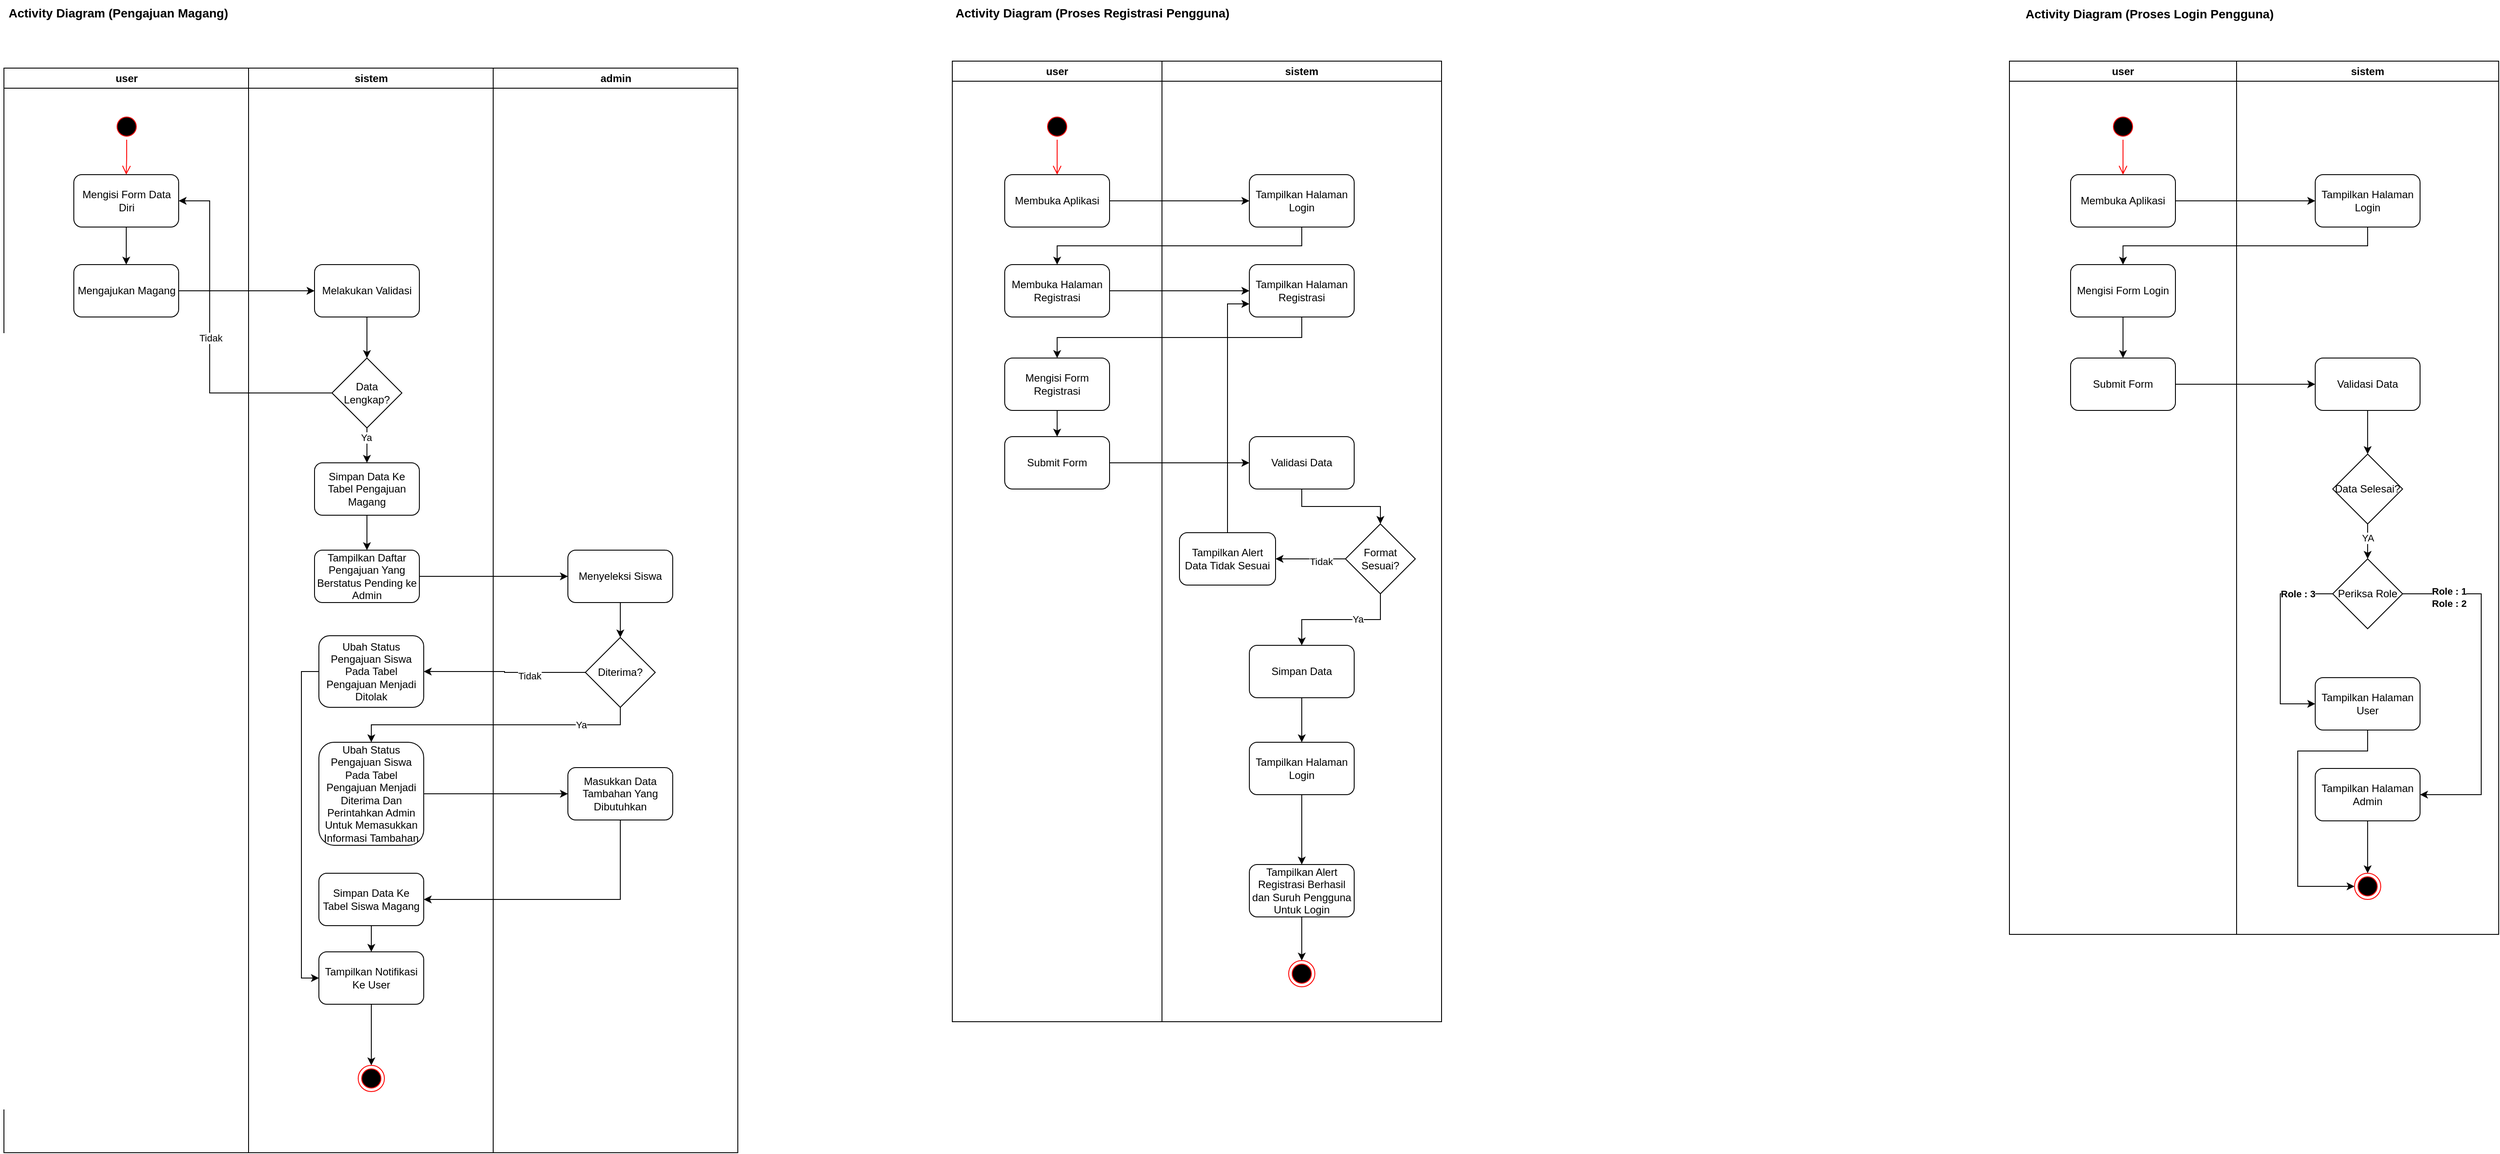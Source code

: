 <mxfile version="24.8.6">
  <diagram name="Page-1" id="e7e014a7-5840-1c2e-5031-d8a46d1fe8dd">
    <mxGraphModel grid="1" page="1" gridSize="10" guides="1" tooltips="1" connect="1" arrows="1" fold="1" pageScale="1" pageWidth="1169" pageHeight="826" background="none" math="0" shadow="0">
      <root>
        <mxCell id="0" />
        <mxCell id="1" parent="0" />
        <mxCell id="2" value="user" style="swimlane;whiteSpace=wrap" vertex="1" parent="1">
          <mxGeometry x="164.5" y="128" width="280" height="1242" as="geometry" />
        </mxCell>
        <mxCell id="z5nUhDxl3ptDscUrDY1l-45" value="Mengisi Form Data Diri" style="rounded=1;whiteSpace=wrap;html=1;" vertex="1" parent="2">
          <mxGeometry x="80" y="122" width="120" height="60" as="geometry" />
        </mxCell>
        <mxCell id="z5nUhDxl3ptDscUrDY1l-47" value="Mengajukan Magang" style="rounded=1;whiteSpace=wrap;html=1;" vertex="1" parent="2">
          <mxGeometry x="80" y="225" width="120" height="60" as="geometry" />
        </mxCell>
        <mxCell id="z5nUhDxl3ptDscUrDY1l-48" value="" style="endArrow=classic;html=1;rounded=0;exitX=0.5;exitY=1;exitDx=0;exitDy=0;entryX=0.5;entryY=0;entryDx=0;entryDy=0;" edge="1" parent="2" source="z5nUhDxl3ptDscUrDY1l-45" target="z5nUhDxl3ptDscUrDY1l-47">
          <mxGeometry width="50" height="50" relative="1" as="geometry">
            <mxPoint x="385.5" y="162" as="sourcePoint" />
            <mxPoint x="140.5" y="222" as="targetPoint" />
          </mxGeometry>
        </mxCell>
        <mxCell id="z5nUhDxl3ptDscUrDY1l-168" value="" style="ellipse;html=1;shape=startState;fillColor=#000000;strokeColor=#ff0000;" vertex="1" parent="2">
          <mxGeometry x="125.5" y="52" width="30" height="30" as="geometry" />
        </mxCell>
        <mxCell id="z5nUhDxl3ptDscUrDY1l-169" value="" style="edgeStyle=orthogonalEdgeStyle;html=1;verticalAlign=bottom;endArrow=open;endSize=8;strokeColor=#ff0000;rounded=0;entryX=0.5;entryY=0;entryDx=0;entryDy=0;" edge="1" parent="2" source="z5nUhDxl3ptDscUrDY1l-168" target="z5nUhDxl3ptDscUrDY1l-45">
          <mxGeometry relative="1" as="geometry">
            <mxPoint x="140.5" y="142" as="targetPoint" />
          </mxGeometry>
        </mxCell>
        <mxCell id="3" value="sistem" style="swimlane;whiteSpace=wrap" vertex="1" parent="1">
          <mxGeometry x="444.5" y="128" width="280" height="1242" as="geometry" />
        </mxCell>
        <mxCell id="z5nUhDxl3ptDscUrDY1l-49" value="Melakukan Validasi" style="rounded=1;whiteSpace=wrap;html=1;" vertex="1" parent="3">
          <mxGeometry x="75.5" y="225" width="120" height="60" as="geometry" />
        </mxCell>
        <mxCell id="z5nUhDxl3ptDscUrDY1l-51" value="Data Lengkap?" style="rhombus;whiteSpace=wrap;html=1;" vertex="1" parent="3">
          <mxGeometry x="95.5" y="332" width="80" height="80" as="geometry" />
        </mxCell>
        <mxCell id="z5nUhDxl3ptDscUrDY1l-52" value="" style="endArrow=classic;html=1;rounded=0;exitX=0.5;exitY=1;exitDx=0;exitDy=0;entryX=0.5;entryY=0;entryDx=0;entryDy=0;" edge="1" parent="3" source="z5nUhDxl3ptDscUrDY1l-49" target="z5nUhDxl3ptDscUrDY1l-51">
          <mxGeometry width="50" height="50" relative="1" as="geometry">
            <mxPoint x="95.5" y="292" as="sourcePoint" />
            <mxPoint x="155.5" y="212" as="targetPoint" />
            <Array as="points" />
          </mxGeometry>
        </mxCell>
        <mxCell id="z5nUhDxl3ptDscUrDY1l-151" value="Simpan Data Ke Tabel Pengajuan Magang" style="rounded=1;whiteSpace=wrap;html=1;" vertex="1" parent="3">
          <mxGeometry x="75.5" y="452" width="120" height="60" as="geometry" />
        </mxCell>
        <mxCell id="z5nUhDxl3ptDscUrDY1l-152" value="" style="endArrow=classic;html=1;rounded=0;exitX=0.5;exitY=1;exitDx=0;exitDy=0;entryX=0.5;entryY=0;entryDx=0;entryDy=0;" edge="1" parent="3" source="z5nUhDxl3ptDscUrDY1l-51" target="z5nUhDxl3ptDscUrDY1l-151">
          <mxGeometry width="50" height="50" relative="1" as="geometry">
            <mxPoint x="-24.5" y="462" as="sourcePoint" />
            <mxPoint x="25.5" y="412" as="targetPoint" />
          </mxGeometry>
        </mxCell>
        <mxCell id="z5nUhDxl3ptDscUrDY1l-242" value="Ya" style="edgeLabel;html=1;align=center;verticalAlign=middle;resizable=0;points=[];" connectable="0" vertex="1" parent="z5nUhDxl3ptDscUrDY1l-152">
          <mxGeometry x="-0.45" y="-1" relative="1" as="geometry">
            <mxPoint as="offset" />
          </mxGeometry>
        </mxCell>
        <mxCell id="z5nUhDxl3ptDscUrDY1l-153" value="Tampilkan Daftar Pengajuan Yang Berstatus Pending ke Admin" style="rounded=1;whiteSpace=wrap;html=1;" vertex="1" parent="3">
          <mxGeometry x="75.5" y="552" width="120" height="60" as="geometry" />
        </mxCell>
        <mxCell id="z5nUhDxl3ptDscUrDY1l-155" value="" style="endArrow=classic;html=1;rounded=0;exitX=0.5;exitY=1;exitDx=0;exitDy=0;entryX=0.5;entryY=0;entryDx=0;entryDy=0;" edge="1" parent="3" source="z5nUhDxl3ptDscUrDY1l-151" target="z5nUhDxl3ptDscUrDY1l-153">
          <mxGeometry width="50" height="50" relative="1" as="geometry">
            <mxPoint x="-24.5" y="462" as="sourcePoint" />
            <mxPoint x="25.5" y="412" as="targetPoint" />
          </mxGeometry>
        </mxCell>
        <mxCell id="z5nUhDxl3ptDscUrDY1l-165" style="edgeStyle=orthogonalEdgeStyle;rounded=0;orthogonalLoop=1;jettySize=auto;html=1;exitX=0.5;exitY=1;exitDx=0;exitDy=0;entryX=0.5;entryY=0;entryDx=0;entryDy=0;" edge="1" parent="3" source="z5nUhDxl3ptDscUrDY1l-162" target="z5nUhDxl3ptDscUrDY1l-164">
          <mxGeometry relative="1" as="geometry" />
        </mxCell>
        <mxCell id="z5nUhDxl3ptDscUrDY1l-162" value="Simpan Data Ke Tabel Siswa Magang" style="rounded=1;whiteSpace=wrap;html=1;" vertex="1" parent="3">
          <mxGeometry x="80.5" y="922" width="120" height="60" as="geometry" />
        </mxCell>
        <mxCell id="z5nUhDxl3ptDscUrDY1l-171" style="edgeStyle=orthogonalEdgeStyle;rounded=0;orthogonalLoop=1;jettySize=auto;html=1;exitX=0.5;exitY=1;exitDx=0;exitDy=0;" edge="1" parent="3" source="z5nUhDxl3ptDscUrDY1l-164" target="z5nUhDxl3ptDscUrDY1l-170">
          <mxGeometry relative="1" as="geometry" />
        </mxCell>
        <mxCell id="z5nUhDxl3ptDscUrDY1l-164" value="Tampilkan Notifikasi Ke User" style="rounded=1;whiteSpace=wrap;html=1;" vertex="1" parent="3">
          <mxGeometry x="80.5" y="1012" width="120" height="60" as="geometry" />
        </mxCell>
        <mxCell id="z5nUhDxl3ptDscUrDY1l-170" value="" style="ellipse;html=1;shape=endState;fillColor=#000000;strokeColor=#ff0000;" vertex="1" parent="3">
          <mxGeometry x="125.5" y="1142" width="30" height="30" as="geometry" />
        </mxCell>
        <mxCell id="z5nUhDxl3ptDscUrDY1l-245" style="edgeStyle=orthogonalEdgeStyle;rounded=0;orthogonalLoop=1;jettySize=auto;html=1;exitX=0;exitY=0.5;exitDx=0;exitDy=0;entryX=0;entryY=0.5;entryDx=0;entryDy=0;" edge="1" parent="3" source="z5nUhDxl3ptDscUrDY1l-243" target="z5nUhDxl3ptDscUrDY1l-164">
          <mxGeometry relative="1" as="geometry" />
        </mxCell>
        <mxCell id="z5nUhDxl3ptDscUrDY1l-243" value="Ubah Status Pengajuan Siswa Pada Tabel Pengajuan Menjadi Ditolak" style="rounded=1;whiteSpace=wrap;html=1;" vertex="1" parent="3">
          <mxGeometry x="80.5" y="650" width="120" height="82" as="geometry" />
        </mxCell>
        <mxCell id="z5nUhDxl3ptDscUrDY1l-244" value="Ubah Status Pengajuan Siswa Pada Tabel Pengajuan Menjadi Diterima Dan Perintahkan Admin Untuk Memasukkan Informasi Tambahan" style="rounded=1;whiteSpace=wrap;html=1;" vertex="1" parent="3">
          <mxGeometry x="80.5" y="772" width="120" height="118" as="geometry" />
        </mxCell>
        <mxCell id="4" value="admin" style="swimlane;whiteSpace=wrap" vertex="1" parent="1">
          <mxGeometry x="724.5" y="128" width="280" height="1242" as="geometry" />
        </mxCell>
        <mxCell id="z5nUhDxl3ptDscUrDY1l-154" value="Menyeleksi Siswa" style="rounded=1;whiteSpace=wrap;html=1;" vertex="1" parent="4">
          <mxGeometry x="85.5" y="552" width="120" height="60" as="geometry" />
        </mxCell>
        <mxCell id="z5nUhDxl3ptDscUrDY1l-157" value="Diterima?" style="rhombus;whiteSpace=wrap;html=1;" vertex="1" parent="4">
          <mxGeometry x="105.5" y="652" width="80" height="80" as="geometry" />
        </mxCell>
        <mxCell id="z5nUhDxl3ptDscUrDY1l-158" value="" style="endArrow=classic;html=1;rounded=0;exitX=0.5;exitY=1;exitDx=0;exitDy=0;" edge="1" parent="4" source="z5nUhDxl3ptDscUrDY1l-154" target="z5nUhDxl3ptDscUrDY1l-157">
          <mxGeometry width="50" height="50" relative="1" as="geometry">
            <mxPoint x="-304.5" y="732" as="sourcePoint" />
            <mxPoint x="-254.5" y="682" as="targetPoint" />
          </mxGeometry>
        </mxCell>
        <mxCell id="z5nUhDxl3ptDscUrDY1l-159" value="Masukkan Data Tambahan Yang Dibutuhkan" style="rounded=1;whiteSpace=wrap;html=1;" vertex="1" parent="4">
          <mxGeometry x="85.5" y="801" width="120" height="60" as="geometry" />
        </mxCell>
        <mxCell id="z5nUhDxl3ptDscUrDY1l-43" value="&lt;b&gt;&lt;font style=&quot;font-size: 14px;&quot;&gt;Activity Diagram (Pengajuan Magang)&lt;/font&gt;&lt;/b&gt;" style="text;html=1;align=center;verticalAlign=middle;resizable=0;points=[];autosize=1;strokeColor=none;fillColor=none;" vertex="1" parent="1">
          <mxGeometry x="160" y="50" width="270" height="30" as="geometry" />
        </mxCell>
        <mxCell id="z5nUhDxl3ptDscUrDY1l-50" value="" style="endArrow=classic;html=1;rounded=0;exitX=1;exitY=0.5;exitDx=0;exitDy=0;entryX=0;entryY=0.5;entryDx=0;entryDy=0;" edge="1" parent="1" source="z5nUhDxl3ptDscUrDY1l-47" target="z5nUhDxl3ptDscUrDY1l-49">
          <mxGeometry width="50" height="50" relative="1" as="geometry">
            <mxPoint x="550" y="390" as="sourcePoint" />
            <mxPoint x="600" y="340" as="targetPoint" />
          </mxGeometry>
        </mxCell>
        <mxCell id="z5nUhDxl3ptDscUrDY1l-53" value="" style="endArrow=classic;html=1;rounded=0;exitX=0;exitY=0.5;exitDx=0;exitDy=0;entryX=1;entryY=0.5;entryDx=0;entryDy=0;" edge="1" parent="1" source="z5nUhDxl3ptDscUrDY1l-51" target="z5nUhDxl3ptDscUrDY1l-45">
          <mxGeometry width="50" height="50" relative="1" as="geometry">
            <mxPoint x="460" y="480" as="sourcePoint" />
            <mxPoint x="510" y="430" as="targetPoint" />
            <Array as="points">
              <mxPoint x="400" y="500" />
              <mxPoint x="400" y="280" />
            </Array>
          </mxGeometry>
        </mxCell>
        <mxCell id="z5nUhDxl3ptDscUrDY1l-54" value="Tidak" style="edgeLabel;html=1;align=center;verticalAlign=middle;resizable=0;points=[];" connectable="0" vertex="1" parent="z5nUhDxl3ptDscUrDY1l-53">
          <mxGeometry x="0.026" y="-1" relative="1" as="geometry">
            <mxPoint as="offset" />
          </mxGeometry>
        </mxCell>
        <mxCell id="z5nUhDxl3ptDscUrDY1l-156" value="" style="endArrow=classic;html=1;rounded=0;exitX=1;exitY=0.5;exitDx=0;exitDy=0;" edge="1" parent="1" source="z5nUhDxl3ptDscUrDY1l-153" target="z5nUhDxl3ptDscUrDY1l-154">
          <mxGeometry width="50" height="50" relative="1" as="geometry">
            <mxPoint x="650" y="720" as="sourcePoint" />
            <mxPoint x="470" y="540" as="targetPoint" />
          </mxGeometry>
        </mxCell>
        <mxCell id="z5nUhDxl3ptDscUrDY1l-163" style="edgeStyle=orthogonalEdgeStyle;rounded=0;orthogonalLoop=1;jettySize=auto;html=1;exitX=0.5;exitY=1;exitDx=0;exitDy=0;entryX=1;entryY=0.5;entryDx=0;entryDy=0;" edge="1" parent="1" source="z5nUhDxl3ptDscUrDY1l-159" target="z5nUhDxl3ptDscUrDY1l-162">
          <mxGeometry relative="1" as="geometry" />
        </mxCell>
        <mxCell id="z5nUhDxl3ptDscUrDY1l-172" value="&lt;b&gt;&lt;font style=&quot;font-size: 14px;&quot;&gt;Activity Diagram (Proses Registrasi Pengguna&lt;/font&gt;&lt;/b&gt;&lt;b style=&quot;background-color: initial;&quot;&gt;&lt;font style=&quot;font-size: 14px;&quot;&gt;)&lt;/font&gt;&lt;/b&gt;" style="text;html=1;align=center;verticalAlign=middle;resizable=0;points=[];autosize=1;strokeColor=none;fillColor=none;" vertex="1" parent="1">
          <mxGeometry x="1240" y="50" width="340" height="30" as="geometry" />
        </mxCell>
        <mxCell id="z5nUhDxl3ptDscUrDY1l-173" value="user" style="swimlane;whiteSpace=wrap;html=1;" vertex="1" parent="1">
          <mxGeometry x="1250" y="120" width="240" height="1100" as="geometry" />
        </mxCell>
        <mxCell id="z5nUhDxl3ptDscUrDY1l-176" value="" style="ellipse;html=1;shape=startState;fillColor=#000000;strokeColor=#ff0000;" vertex="1" parent="z5nUhDxl3ptDscUrDY1l-173">
          <mxGeometry x="105" y="60" width="30" height="30" as="geometry" />
        </mxCell>
        <mxCell id="z5nUhDxl3ptDscUrDY1l-179" value="Membuka Aplikasi" style="rounded=1;whiteSpace=wrap;html=1;" vertex="1" parent="z5nUhDxl3ptDscUrDY1l-173">
          <mxGeometry x="60" y="130" width="120" height="60" as="geometry" />
        </mxCell>
        <mxCell id="z5nUhDxl3ptDscUrDY1l-177" value="" style="edgeStyle=orthogonalEdgeStyle;html=1;verticalAlign=bottom;endArrow=open;endSize=8;strokeColor=#ff0000;rounded=0;entryX=0.5;entryY=0;entryDx=0;entryDy=0;entryPerimeter=0;" edge="1" parent="z5nUhDxl3ptDscUrDY1l-173" source="z5nUhDxl3ptDscUrDY1l-176" target="z5nUhDxl3ptDscUrDY1l-179">
          <mxGeometry relative="1" as="geometry">
            <mxPoint x="120" y="120" as="targetPoint" />
          </mxGeometry>
        </mxCell>
        <mxCell id="z5nUhDxl3ptDscUrDY1l-181" value="Membuka Halaman Registrasi&lt;span style=&quot;color: rgba(0, 0, 0, 0); font-family: monospace; font-size: 0px; text-align: start; text-wrap: nowrap;&quot;&gt;%3CmxGraphModel%3E%3Croot%3E%3CmxCell%20id%3D%220%22%2F%3E%3CmxCell%20id%3D%221%22%20parent%3D%220%22%2F%3E%3CmxCell%20id%3D%222%22%20value%3D%22%22%20style%3D%22rounded%3D1%3BwhiteSpace%3Dwrap%3Bhtml%3D1%3B%22%20vertex%3D%221%22%20parent%3D%221%22%3E%3CmxGeometry%20x%3D%221550%22%20y%3D%22250%22%20width%3D%22120%22%20height%3D%2260%22%20as%3D%22geometry%22%2F%3E%3C%2FmxCell%3E%3C%2Froot%3E%3C%2FmxGraphModel%3E&lt;/span&gt;" style="rounded=1;whiteSpace=wrap;html=1;" vertex="1" parent="z5nUhDxl3ptDscUrDY1l-173">
          <mxGeometry x="60" y="233" width="120" height="60" as="geometry" />
        </mxCell>
        <mxCell id="z5nUhDxl3ptDscUrDY1l-190" style="edgeStyle=orthogonalEdgeStyle;rounded=0;orthogonalLoop=1;jettySize=auto;html=1;exitX=0.5;exitY=1;exitDx=0;exitDy=0;entryX=0.5;entryY=0;entryDx=0;entryDy=0;" edge="1" parent="z5nUhDxl3ptDscUrDY1l-173" source="z5nUhDxl3ptDscUrDY1l-187" target="z5nUhDxl3ptDscUrDY1l-189">
          <mxGeometry relative="1" as="geometry" />
        </mxCell>
        <mxCell id="z5nUhDxl3ptDscUrDY1l-187" value="Mengisi Form Registrasi" style="rounded=1;whiteSpace=wrap;html=1;" vertex="1" parent="z5nUhDxl3ptDscUrDY1l-173">
          <mxGeometry x="60" y="340" width="120" height="60" as="geometry" />
        </mxCell>
        <mxCell id="z5nUhDxl3ptDscUrDY1l-189" value="Submit Form" style="rounded=1;whiteSpace=wrap;html=1;" vertex="1" parent="z5nUhDxl3ptDscUrDY1l-173">
          <mxGeometry x="60" y="430" width="120" height="60" as="geometry" />
        </mxCell>
        <mxCell id="z5nUhDxl3ptDscUrDY1l-174" value="sistem" style="swimlane;whiteSpace=wrap;html=1;" vertex="1" parent="1">
          <mxGeometry x="1490" y="120" width="320" height="1100" as="geometry" />
        </mxCell>
        <mxCell id="z5nUhDxl3ptDscUrDY1l-180" value="Tampilkan Halaman Login" style="rounded=1;whiteSpace=wrap;html=1;" vertex="1" parent="z5nUhDxl3ptDscUrDY1l-174">
          <mxGeometry x="100" y="130" width="120" height="60" as="geometry" />
        </mxCell>
        <mxCell id="z5nUhDxl3ptDscUrDY1l-184" value="Tampilkan Halaman Registrasi" style="rounded=1;whiteSpace=wrap;html=1;" vertex="1" parent="z5nUhDxl3ptDscUrDY1l-174">
          <mxGeometry x="100" y="233" width="120" height="60" as="geometry" />
        </mxCell>
        <mxCell id="z5nUhDxl3ptDscUrDY1l-194" style="edgeStyle=orthogonalEdgeStyle;rounded=0;orthogonalLoop=1;jettySize=auto;html=1;exitX=0.5;exitY=1;exitDx=0;exitDy=0;entryX=0.5;entryY=0;entryDx=0;entryDy=0;" edge="1" parent="z5nUhDxl3ptDscUrDY1l-174" source="z5nUhDxl3ptDscUrDY1l-191" target="z5nUhDxl3ptDscUrDY1l-193">
          <mxGeometry relative="1" as="geometry" />
        </mxCell>
        <mxCell id="z5nUhDxl3ptDscUrDY1l-191" value="Validasi Data" style="rounded=1;whiteSpace=wrap;html=1;" vertex="1" parent="z5nUhDxl3ptDscUrDY1l-174">
          <mxGeometry x="100" y="430" width="120" height="60" as="geometry" />
        </mxCell>
        <mxCell id="z5nUhDxl3ptDscUrDY1l-200" style="edgeStyle=orthogonalEdgeStyle;rounded=0;orthogonalLoop=1;jettySize=auto;html=1;exitX=0;exitY=0.5;exitDx=0;exitDy=0;" edge="1" parent="z5nUhDxl3ptDscUrDY1l-174" source="z5nUhDxl3ptDscUrDY1l-193" target="z5nUhDxl3ptDscUrDY1l-199">
          <mxGeometry relative="1" as="geometry" />
        </mxCell>
        <mxCell id="z5nUhDxl3ptDscUrDY1l-201" value="Tidak" style="edgeLabel;html=1;align=center;verticalAlign=middle;resizable=0;points=[];" connectable="0" vertex="1" parent="z5nUhDxl3ptDscUrDY1l-200">
          <mxGeometry x="-0.286" y="3" relative="1" as="geometry">
            <mxPoint as="offset" />
          </mxGeometry>
        </mxCell>
        <mxCell id="z5nUhDxl3ptDscUrDY1l-251" style="edgeStyle=orthogonalEdgeStyle;rounded=0;orthogonalLoop=1;jettySize=auto;html=1;exitX=0.5;exitY=1;exitDx=0;exitDy=0;entryX=0.5;entryY=0;entryDx=0;entryDy=0;" edge="1" parent="z5nUhDxl3ptDscUrDY1l-174" source="z5nUhDxl3ptDscUrDY1l-193" target="z5nUhDxl3ptDscUrDY1l-195">
          <mxGeometry relative="1" as="geometry" />
        </mxCell>
        <mxCell id="z5nUhDxl3ptDscUrDY1l-252" value="Ya" style="edgeLabel;html=1;align=center;verticalAlign=middle;resizable=0;points=[];" connectable="0" vertex="1" parent="z5nUhDxl3ptDscUrDY1l-251">
          <mxGeometry x="-0.258" y="-1" relative="1" as="geometry">
            <mxPoint as="offset" />
          </mxGeometry>
        </mxCell>
        <mxCell id="z5nUhDxl3ptDscUrDY1l-193" value="Format Sesuai?" style="rhombus;whiteSpace=wrap;html=1;" vertex="1" parent="z5nUhDxl3ptDscUrDY1l-174">
          <mxGeometry x="210" y="530" width="80" height="80" as="geometry" />
        </mxCell>
        <mxCell id="z5nUhDxl3ptDscUrDY1l-202" style="edgeStyle=orthogonalEdgeStyle;rounded=0;orthogonalLoop=1;jettySize=auto;html=1;exitX=0.5;exitY=0;exitDx=0;exitDy=0;entryX=0;entryY=0.75;entryDx=0;entryDy=0;" edge="1" parent="z5nUhDxl3ptDscUrDY1l-174" source="z5nUhDxl3ptDscUrDY1l-199" target="z5nUhDxl3ptDscUrDY1l-184">
          <mxGeometry relative="1" as="geometry" />
        </mxCell>
        <mxCell id="z5nUhDxl3ptDscUrDY1l-199" value="Tampilkan Alert Data Tidak Sesuai" style="rounded=1;whiteSpace=wrap;html=1;" vertex="1" parent="z5nUhDxl3ptDscUrDY1l-174">
          <mxGeometry x="20" y="540" width="110" height="60" as="geometry" />
        </mxCell>
        <mxCell id="z5nUhDxl3ptDscUrDY1l-206" style="edgeStyle=orthogonalEdgeStyle;rounded=0;orthogonalLoop=1;jettySize=auto;html=1;exitX=0.5;exitY=1;exitDx=0;exitDy=0;" edge="1" parent="z5nUhDxl3ptDscUrDY1l-174" source="z5nUhDxl3ptDscUrDY1l-203" target="z5nUhDxl3ptDscUrDY1l-205">
          <mxGeometry relative="1" as="geometry" />
        </mxCell>
        <mxCell id="z5nUhDxl3ptDscUrDY1l-203" value="Tampilkan Halaman Login" style="rounded=1;whiteSpace=wrap;html=1;" vertex="1" parent="z5nUhDxl3ptDscUrDY1l-174">
          <mxGeometry x="100" y="780" width="120" height="60" as="geometry" />
        </mxCell>
        <mxCell id="z5nUhDxl3ptDscUrDY1l-208" style="edgeStyle=orthogonalEdgeStyle;rounded=0;orthogonalLoop=1;jettySize=auto;html=1;exitX=0.5;exitY=1;exitDx=0;exitDy=0;entryX=0.5;entryY=0;entryDx=0;entryDy=0;" edge="1" parent="z5nUhDxl3ptDscUrDY1l-174" source="z5nUhDxl3ptDscUrDY1l-205" target="z5nUhDxl3ptDscUrDY1l-207">
          <mxGeometry relative="1" as="geometry" />
        </mxCell>
        <mxCell id="z5nUhDxl3ptDscUrDY1l-205" value="Tampilkan Alert Registrasi Berhasil dan Suruh Pengguna Untuk Login" style="rounded=1;whiteSpace=wrap;html=1;" vertex="1" parent="z5nUhDxl3ptDscUrDY1l-174">
          <mxGeometry x="100" y="920" width="120" height="60" as="geometry" />
        </mxCell>
        <mxCell id="z5nUhDxl3ptDscUrDY1l-207" value="" style="ellipse;html=1;shape=endState;fillColor=#000000;strokeColor=#ff0000;" vertex="1" parent="z5nUhDxl3ptDscUrDY1l-174">
          <mxGeometry x="145" y="1030" width="30" height="30" as="geometry" />
        </mxCell>
        <mxCell id="z5nUhDxl3ptDscUrDY1l-249" style="edgeStyle=orthogonalEdgeStyle;rounded=0;orthogonalLoop=1;jettySize=auto;html=1;exitX=0.5;exitY=1;exitDx=0;exitDy=0;entryX=0.5;entryY=0;entryDx=0;entryDy=0;" edge="1" parent="z5nUhDxl3ptDscUrDY1l-174" source="z5nUhDxl3ptDscUrDY1l-195" target="z5nUhDxl3ptDscUrDY1l-203">
          <mxGeometry relative="1" as="geometry" />
        </mxCell>
        <mxCell id="z5nUhDxl3ptDscUrDY1l-195" value="Simpan Data" style="rounded=1;whiteSpace=wrap;html=1;" vertex="1" parent="z5nUhDxl3ptDscUrDY1l-174">
          <mxGeometry x="100" y="669" width="120" height="60" as="geometry" />
        </mxCell>
        <mxCell id="z5nUhDxl3ptDscUrDY1l-182" style="edgeStyle=orthogonalEdgeStyle;rounded=0;orthogonalLoop=1;jettySize=auto;html=1;exitX=1;exitY=0.5;exitDx=0;exitDy=0;entryX=0;entryY=0.5;entryDx=0;entryDy=0;" edge="1" parent="1" source="z5nUhDxl3ptDscUrDY1l-179" target="z5nUhDxl3ptDscUrDY1l-180">
          <mxGeometry relative="1" as="geometry" />
        </mxCell>
        <mxCell id="z5nUhDxl3ptDscUrDY1l-185" style="edgeStyle=orthogonalEdgeStyle;rounded=0;orthogonalLoop=1;jettySize=auto;html=1;exitX=0.5;exitY=1;exitDx=0;exitDy=0;entryX=0.5;entryY=0;entryDx=0;entryDy=0;" edge="1" parent="1" source="z5nUhDxl3ptDscUrDY1l-180" target="z5nUhDxl3ptDscUrDY1l-181">
          <mxGeometry relative="1" as="geometry" />
        </mxCell>
        <mxCell id="z5nUhDxl3ptDscUrDY1l-186" style="edgeStyle=orthogonalEdgeStyle;rounded=0;orthogonalLoop=1;jettySize=auto;html=1;exitX=1;exitY=0.5;exitDx=0;exitDy=0;entryX=0;entryY=0.5;entryDx=0;entryDy=0;" edge="1" parent="1" source="z5nUhDxl3ptDscUrDY1l-181" target="z5nUhDxl3ptDscUrDY1l-184">
          <mxGeometry relative="1" as="geometry" />
        </mxCell>
        <mxCell id="z5nUhDxl3ptDscUrDY1l-188" style="edgeStyle=orthogonalEdgeStyle;rounded=0;orthogonalLoop=1;jettySize=auto;html=1;exitX=0.5;exitY=1;exitDx=0;exitDy=0;entryX=0.5;entryY=0;entryDx=0;entryDy=0;" edge="1" parent="1" source="z5nUhDxl3ptDscUrDY1l-184" target="z5nUhDxl3ptDscUrDY1l-187">
          <mxGeometry relative="1" as="geometry" />
        </mxCell>
        <mxCell id="z5nUhDxl3ptDscUrDY1l-192" style="edgeStyle=orthogonalEdgeStyle;rounded=0;orthogonalLoop=1;jettySize=auto;html=1;exitX=1;exitY=0.5;exitDx=0;exitDy=0;" edge="1" parent="1" source="z5nUhDxl3ptDscUrDY1l-189" target="z5nUhDxl3ptDscUrDY1l-191">
          <mxGeometry relative="1" as="geometry" />
        </mxCell>
        <mxCell id="z5nUhDxl3ptDscUrDY1l-210" value="user" style="swimlane;whiteSpace=wrap;html=1;" vertex="1" parent="1">
          <mxGeometry x="2460" y="120" width="260" height="1000" as="geometry" />
        </mxCell>
        <mxCell id="z5nUhDxl3ptDscUrDY1l-213" value="" style="ellipse;html=1;shape=startState;fillColor=#000000;strokeColor=#ff0000;" vertex="1" parent="z5nUhDxl3ptDscUrDY1l-210">
          <mxGeometry x="115" y="60" width="30" height="30" as="geometry" />
        </mxCell>
        <mxCell id="z5nUhDxl3ptDscUrDY1l-215" value="Membuka Aplikasi" style="rounded=1;whiteSpace=wrap;html=1;" vertex="1" parent="z5nUhDxl3ptDscUrDY1l-210">
          <mxGeometry x="70" y="130" width="120" height="60" as="geometry" />
        </mxCell>
        <mxCell id="z5nUhDxl3ptDscUrDY1l-214" value="" style="edgeStyle=orthogonalEdgeStyle;html=1;verticalAlign=bottom;endArrow=open;endSize=8;strokeColor=#ff0000;rounded=0;" edge="1" parent="z5nUhDxl3ptDscUrDY1l-210" source="z5nUhDxl3ptDscUrDY1l-213" target="z5nUhDxl3ptDscUrDY1l-215">
          <mxGeometry relative="1" as="geometry">
            <mxPoint x="245" y="250" as="targetPoint" />
          </mxGeometry>
        </mxCell>
        <mxCell id="z5nUhDxl3ptDscUrDY1l-223" style="edgeStyle=orthogonalEdgeStyle;rounded=0;orthogonalLoop=1;jettySize=auto;html=1;exitX=0.5;exitY=1;exitDx=0;exitDy=0;entryX=0.5;entryY=0;entryDx=0;entryDy=0;" edge="1" parent="z5nUhDxl3ptDscUrDY1l-210" source="z5nUhDxl3ptDscUrDY1l-217" target="z5nUhDxl3ptDscUrDY1l-221">
          <mxGeometry relative="1" as="geometry" />
        </mxCell>
        <mxCell id="z5nUhDxl3ptDscUrDY1l-217" value="Mengisi Form Login" style="rounded=1;whiteSpace=wrap;html=1;" vertex="1" parent="z5nUhDxl3ptDscUrDY1l-210">
          <mxGeometry x="70" y="233" width="120" height="60" as="geometry" />
        </mxCell>
        <mxCell id="z5nUhDxl3ptDscUrDY1l-221" value="Submit Form" style="rounded=1;whiteSpace=wrap;html=1;" vertex="1" parent="z5nUhDxl3ptDscUrDY1l-210">
          <mxGeometry x="70" y="340" width="120" height="60" as="geometry" />
        </mxCell>
        <mxCell id="z5nUhDxl3ptDscUrDY1l-211" value="&lt;b&gt;&lt;font style=&quot;font-size: 14px;&quot;&gt;Activity Diagram (Proses Login Pengguna&lt;/font&gt;&lt;/b&gt;&lt;b style=&quot;background-color: initial;&quot;&gt;&lt;font style=&quot;font-size: 14px;&quot;&gt;)&lt;/font&gt;&lt;/b&gt;" style="text;html=1;align=center;verticalAlign=middle;resizable=0;points=[];autosize=1;strokeColor=none;fillColor=none;" vertex="1" parent="1">
          <mxGeometry x="2465" y="51" width="310" height="30" as="geometry" />
        </mxCell>
        <mxCell id="z5nUhDxl3ptDscUrDY1l-212" value="sistem" style="swimlane;whiteSpace=wrap;html=1;" vertex="1" parent="1">
          <mxGeometry x="2720" y="120" width="300" height="1000" as="geometry" />
        </mxCell>
        <mxCell id="z5nUhDxl3ptDscUrDY1l-216" value="Tampilkan Halaman Login" style="rounded=1;whiteSpace=wrap;html=1;" vertex="1" parent="z5nUhDxl3ptDscUrDY1l-212">
          <mxGeometry x="90" y="130" width="120" height="60" as="geometry" />
        </mxCell>
        <mxCell id="z5nUhDxl3ptDscUrDY1l-227" style="edgeStyle=orthogonalEdgeStyle;rounded=0;orthogonalLoop=1;jettySize=auto;html=1;exitX=0.5;exitY=1;exitDx=0;exitDy=0;" edge="1" parent="z5nUhDxl3ptDscUrDY1l-212" source="z5nUhDxl3ptDscUrDY1l-224" target="z5nUhDxl3ptDscUrDY1l-226">
          <mxGeometry relative="1" as="geometry" />
        </mxCell>
        <mxCell id="z5nUhDxl3ptDscUrDY1l-224" value="Validasi Data" style="rounded=1;whiteSpace=wrap;html=1;" vertex="1" parent="z5nUhDxl3ptDscUrDY1l-212">
          <mxGeometry x="90" y="340" width="120" height="60" as="geometry" />
        </mxCell>
        <mxCell id="z5nUhDxl3ptDscUrDY1l-230" style="edgeStyle=orthogonalEdgeStyle;rounded=0;orthogonalLoop=1;jettySize=auto;html=1;exitX=0.5;exitY=1;exitDx=0;exitDy=0;entryX=0.5;entryY=0;entryDx=0;entryDy=0;" edge="1" parent="z5nUhDxl3ptDscUrDY1l-212" source="z5nUhDxl3ptDscUrDY1l-226" target="z5nUhDxl3ptDscUrDY1l-229">
          <mxGeometry relative="1" as="geometry" />
        </mxCell>
        <mxCell id="z5nUhDxl3ptDscUrDY1l-231" value="YA" style="edgeLabel;html=1;align=center;verticalAlign=middle;resizable=0;points=[];" connectable="0" vertex="1" parent="z5nUhDxl3ptDscUrDY1l-230">
          <mxGeometry x="-0.217" relative="1" as="geometry">
            <mxPoint as="offset" />
          </mxGeometry>
        </mxCell>
        <mxCell id="z5nUhDxl3ptDscUrDY1l-226" value="Data Selesai?" style="rhombus;whiteSpace=wrap;html=1;" vertex="1" parent="z5nUhDxl3ptDscUrDY1l-212">
          <mxGeometry x="110" y="450" width="80" height="80" as="geometry" />
        </mxCell>
        <mxCell id="z5nUhDxl3ptDscUrDY1l-235" style="edgeStyle=orthogonalEdgeStyle;rounded=0;orthogonalLoop=1;jettySize=auto;html=1;exitX=1;exitY=0.5;exitDx=0;exitDy=0;entryX=1;entryY=0.5;entryDx=0;entryDy=0;" edge="1" parent="z5nUhDxl3ptDscUrDY1l-212" source="z5nUhDxl3ptDscUrDY1l-229" target="z5nUhDxl3ptDscUrDY1l-234">
          <mxGeometry relative="1" as="geometry">
            <Array as="points">
              <mxPoint x="280" y="610" />
              <mxPoint x="280" y="840" />
            </Array>
          </mxGeometry>
        </mxCell>
        <mxCell id="z5nUhDxl3ptDscUrDY1l-236" value="&lt;b&gt;Role : 1&lt;/b&gt;&lt;div&gt;&lt;b&gt;Role : 2&lt;/b&gt;&lt;/div&gt;" style="edgeLabel;html=1;align=center;verticalAlign=middle;resizable=0;points=[];" connectable="0" vertex="1" parent="z5nUhDxl3ptDscUrDY1l-235">
          <mxGeometry x="-0.728" y="-4" relative="1" as="geometry">
            <mxPoint as="offset" />
          </mxGeometry>
        </mxCell>
        <mxCell id="z5nUhDxl3ptDscUrDY1l-237" style="edgeStyle=orthogonalEdgeStyle;rounded=0;orthogonalLoop=1;jettySize=auto;html=1;exitX=0;exitY=0.5;exitDx=0;exitDy=0;entryX=0;entryY=0.5;entryDx=0;entryDy=0;" edge="1" parent="z5nUhDxl3ptDscUrDY1l-212" source="z5nUhDxl3ptDscUrDY1l-229" target="z5nUhDxl3ptDscUrDY1l-232">
          <mxGeometry relative="1" as="geometry">
            <Array as="points">
              <mxPoint x="50" y="610" />
              <mxPoint x="50" y="736" />
            </Array>
          </mxGeometry>
        </mxCell>
        <mxCell id="z5nUhDxl3ptDscUrDY1l-238" value="&lt;b&gt;Role : 3&lt;/b&gt;" style="edgeLabel;html=1;align=center;verticalAlign=middle;resizable=0;points=[];" connectable="0" vertex="1" parent="z5nUhDxl3ptDscUrDY1l-237">
          <mxGeometry x="-0.82" y="4" relative="1" as="geometry">
            <mxPoint x="-20" y="-4" as="offset" />
          </mxGeometry>
        </mxCell>
        <mxCell id="z5nUhDxl3ptDscUrDY1l-229" value="Periksa Role" style="rhombus;whiteSpace=wrap;html=1;" vertex="1" parent="z5nUhDxl3ptDscUrDY1l-212">
          <mxGeometry x="110" y="570" width="80" height="80" as="geometry" />
        </mxCell>
        <mxCell id="z5nUhDxl3ptDscUrDY1l-241" style="edgeStyle=orthogonalEdgeStyle;rounded=0;orthogonalLoop=1;jettySize=auto;html=1;exitX=0.5;exitY=1;exitDx=0;exitDy=0;entryX=0;entryY=0.5;entryDx=0;entryDy=0;" edge="1" parent="z5nUhDxl3ptDscUrDY1l-212" source="z5nUhDxl3ptDscUrDY1l-232" target="z5nUhDxl3ptDscUrDY1l-239">
          <mxGeometry relative="1" as="geometry">
            <Array as="points">
              <mxPoint x="150" y="790" />
              <mxPoint x="70" y="790" />
              <mxPoint x="70" y="945" />
            </Array>
          </mxGeometry>
        </mxCell>
        <mxCell id="z5nUhDxl3ptDscUrDY1l-232" value="Tampilkan Halaman User" style="rounded=1;whiteSpace=wrap;html=1;" vertex="1" parent="z5nUhDxl3ptDscUrDY1l-212">
          <mxGeometry x="90" y="706" width="120" height="60" as="geometry" />
        </mxCell>
        <mxCell id="z5nUhDxl3ptDscUrDY1l-240" style="edgeStyle=orthogonalEdgeStyle;rounded=0;orthogonalLoop=1;jettySize=auto;html=1;exitX=0.5;exitY=1;exitDx=0;exitDy=0;entryX=0.5;entryY=0;entryDx=0;entryDy=0;" edge="1" parent="z5nUhDxl3ptDscUrDY1l-212" source="z5nUhDxl3ptDscUrDY1l-234" target="z5nUhDxl3ptDscUrDY1l-239">
          <mxGeometry relative="1" as="geometry" />
        </mxCell>
        <mxCell id="z5nUhDxl3ptDscUrDY1l-234" value="Tampilkan Halaman Admin" style="rounded=1;whiteSpace=wrap;html=1;" vertex="1" parent="z5nUhDxl3ptDscUrDY1l-212">
          <mxGeometry x="90" y="810" width="120" height="60" as="geometry" />
        </mxCell>
        <mxCell id="z5nUhDxl3ptDscUrDY1l-239" value="" style="ellipse;html=1;shape=endState;fillColor=#000000;strokeColor=#ff0000;" vertex="1" parent="z5nUhDxl3ptDscUrDY1l-212">
          <mxGeometry x="135" y="930" width="30" height="30" as="geometry" />
        </mxCell>
        <mxCell id="z5nUhDxl3ptDscUrDY1l-218" style="edgeStyle=orthogonalEdgeStyle;rounded=0;orthogonalLoop=1;jettySize=auto;html=1;exitX=1;exitY=0.5;exitDx=0;exitDy=0;" edge="1" parent="1" source="z5nUhDxl3ptDscUrDY1l-215" target="z5nUhDxl3ptDscUrDY1l-216">
          <mxGeometry relative="1" as="geometry" />
        </mxCell>
        <mxCell id="z5nUhDxl3ptDscUrDY1l-220" style="edgeStyle=orthogonalEdgeStyle;rounded=0;orthogonalLoop=1;jettySize=auto;html=1;exitX=0.5;exitY=1;exitDx=0;exitDy=0;" edge="1" parent="1" source="z5nUhDxl3ptDscUrDY1l-216" target="z5nUhDxl3ptDscUrDY1l-217">
          <mxGeometry relative="1" as="geometry" />
        </mxCell>
        <mxCell id="z5nUhDxl3ptDscUrDY1l-225" style="edgeStyle=orthogonalEdgeStyle;rounded=0;orthogonalLoop=1;jettySize=auto;html=1;exitX=1;exitY=0.5;exitDx=0;exitDy=0;" edge="1" parent="1" source="z5nUhDxl3ptDscUrDY1l-221" target="z5nUhDxl3ptDscUrDY1l-224">
          <mxGeometry relative="1" as="geometry" />
        </mxCell>
        <mxCell id="z5nUhDxl3ptDscUrDY1l-160" value="" style="endArrow=classic;html=1;rounded=0;exitX=0.5;exitY=1;exitDx=0;exitDy=0;entryX=0.5;entryY=0;entryDx=0;entryDy=0;" edge="1" parent="1" source="z5nUhDxl3ptDscUrDY1l-157" target="z5nUhDxl3ptDscUrDY1l-244">
          <mxGeometry width="50" height="50" relative="1" as="geometry">
            <mxPoint x="490" y="980" as="sourcePoint" />
            <mxPoint x="540" y="930" as="targetPoint" />
            <Array as="points">
              <mxPoint x="870" y="880" />
              <mxPoint x="585" y="880" />
            </Array>
          </mxGeometry>
        </mxCell>
        <mxCell id="z5nUhDxl3ptDscUrDY1l-161" value="Ya" style="edgeLabel;html=1;align=center;verticalAlign=middle;resizable=0;points=[];" connectable="0" vertex="1" parent="z5nUhDxl3ptDscUrDY1l-160">
          <mxGeometry x="0.053" y="4" relative="1" as="geometry">
            <mxPoint x="106" y="-4" as="offset" />
          </mxGeometry>
        </mxCell>
        <mxCell id="z5nUhDxl3ptDscUrDY1l-246" style="edgeStyle=orthogonalEdgeStyle;rounded=0;orthogonalLoop=1;jettySize=auto;html=1;exitX=1;exitY=0.5;exitDx=0;exitDy=0;entryX=0;entryY=0.5;entryDx=0;entryDy=0;" edge="1" parent="1" source="z5nUhDxl3ptDscUrDY1l-244" target="z5nUhDxl3ptDscUrDY1l-159">
          <mxGeometry relative="1" as="geometry" />
        </mxCell>
        <mxCell id="z5nUhDxl3ptDscUrDY1l-247" style="edgeStyle=orthogonalEdgeStyle;rounded=0;orthogonalLoop=1;jettySize=auto;html=1;exitX=0;exitY=0.5;exitDx=0;exitDy=0;entryX=1;entryY=0.5;entryDx=0;entryDy=0;" edge="1" parent="1" source="z5nUhDxl3ptDscUrDY1l-157" target="z5nUhDxl3ptDscUrDY1l-243">
          <mxGeometry relative="1" as="geometry" />
        </mxCell>
        <mxCell id="z5nUhDxl3ptDscUrDY1l-248" value="Tidak" style="edgeLabel;html=1;align=center;verticalAlign=middle;resizable=0;points=[];" connectable="0" vertex="1" parent="z5nUhDxl3ptDscUrDY1l-247">
          <mxGeometry x="-0.307" y="4" relative="1" as="geometry">
            <mxPoint as="offset" />
          </mxGeometry>
        </mxCell>
      </root>
    </mxGraphModel>
  </diagram>
</mxfile>
